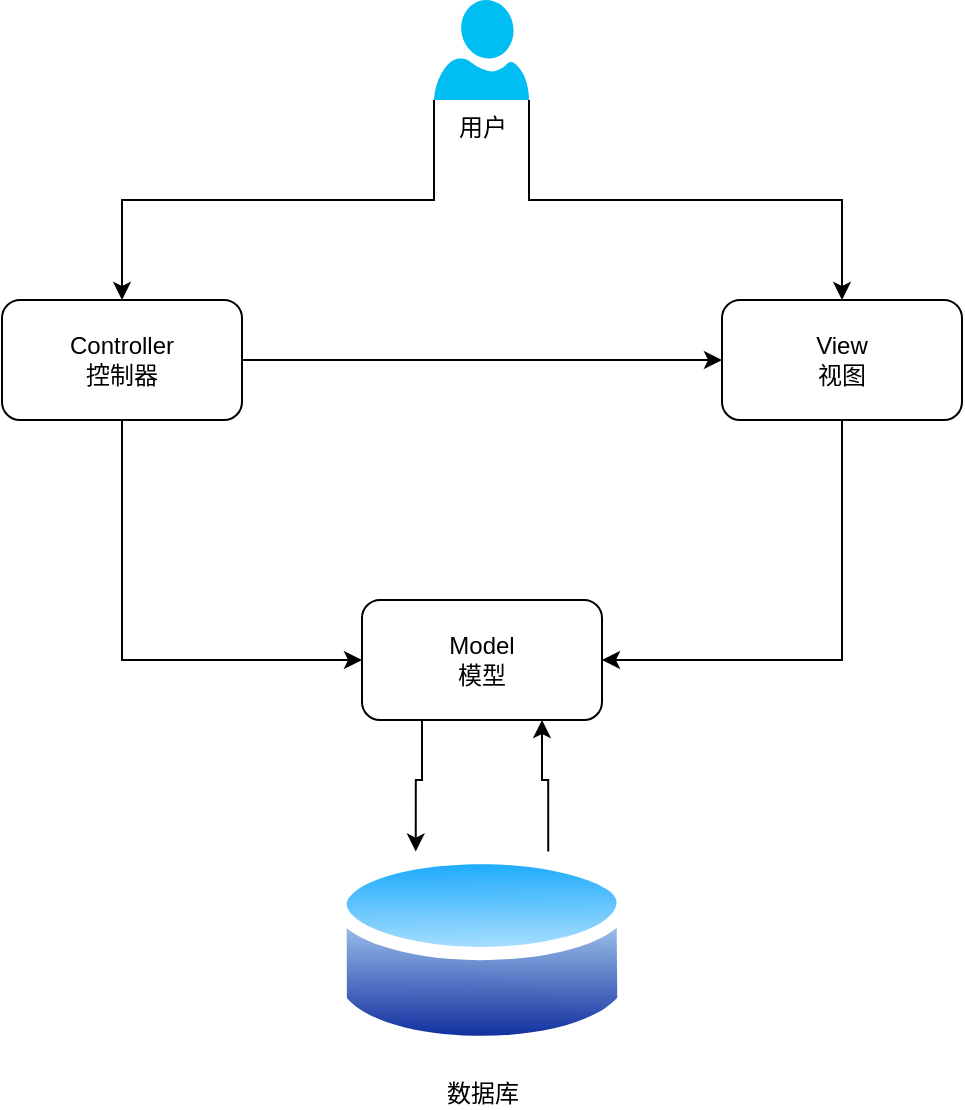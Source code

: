 <mxfile version="17.5.0" type="github">
  <diagram id="7u-bzlaxNCfuiFKdH_kw" name="Page-1">
    <mxGraphModel dx="782" dy="412" grid="1" gridSize="10" guides="1" tooltips="1" connect="1" arrows="1" fold="1" page="1" pageScale="1" pageWidth="827" pageHeight="1169" math="0" shadow="0">
      <root>
        <mxCell id="0" />
        <mxCell id="1" parent="0" />
        <mxCell id="kukDhXoUH24sscGrnGUv-6" style="edgeStyle=orthogonalEdgeStyle;rounded=0;orthogonalLoop=1;jettySize=auto;html=1;exitX=0;exitY=1;exitDx=0;exitDy=0;exitPerimeter=0;" edge="1" parent="1" source="kukDhXoUH24sscGrnGUv-1" target="kukDhXoUH24sscGrnGUv-2">
          <mxGeometry relative="1" as="geometry" />
        </mxCell>
        <mxCell id="kukDhXoUH24sscGrnGUv-7" style="edgeStyle=orthogonalEdgeStyle;rounded=0;orthogonalLoop=1;jettySize=auto;html=1;exitX=1;exitY=1;exitDx=0;exitDy=0;exitPerimeter=0;" edge="1" parent="1" source="kukDhXoUH24sscGrnGUv-1" target="kukDhXoUH24sscGrnGUv-3">
          <mxGeometry relative="1" as="geometry" />
        </mxCell>
        <mxCell id="kukDhXoUH24sscGrnGUv-1" value="用户" style="verticalLabelPosition=bottom;html=1;verticalAlign=top;align=center;strokeColor=none;fillColor=#00BEF2;shape=mxgraph.azure.user;" vertex="1" parent="1">
          <mxGeometry x="390" y="280" width="47.5" height="50" as="geometry" />
        </mxCell>
        <mxCell id="kukDhXoUH24sscGrnGUv-8" style="edgeStyle=orthogonalEdgeStyle;rounded=0;orthogonalLoop=1;jettySize=auto;html=1;exitX=1;exitY=0.5;exitDx=0;exitDy=0;" edge="1" parent="1" source="kukDhXoUH24sscGrnGUv-2" target="kukDhXoUH24sscGrnGUv-3">
          <mxGeometry relative="1" as="geometry" />
        </mxCell>
        <mxCell id="kukDhXoUH24sscGrnGUv-9" style="edgeStyle=orthogonalEdgeStyle;rounded=0;orthogonalLoop=1;jettySize=auto;html=1;exitX=0.5;exitY=1;exitDx=0;exitDy=0;entryX=0;entryY=0.5;entryDx=0;entryDy=0;" edge="1" parent="1" source="kukDhXoUH24sscGrnGUv-2" target="kukDhXoUH24sscGrnGUv-4">
          <mxGeometry relative="1" as="geometry" />
        </mxCell>
        <mxCell id="kukDhXoUH24sscGrnGUv-2" value="Controller&lt;br&gt;控制器" style="rounded=1;whiteSpace=wrap;html=1;" vertex="1" parent="1">
          <mxGeometry x="174" y="430" width="120" height="60" as="geometry" />
        </mxCell>
        <mxCell id="kukDhXoUH24sscGrnGUv-10" style="edgeStyle=orthogonalEdgeStyle;rounded=0;orthogonalLoop=1;jettySize=auto;html=1;exitX=0.5;exitY=1;exitDx=0;exitDy=0;entryX=1;entryY=0.5;entryDx=0;entryDy=0;" edge="1" parent="1" source="kukDhXoUH24sscGrnGUv-3" target="kukDhXoUH24sscGrnGUv-4">
          <mxGeometry relative="1" as="geometry" />
        </mxCell>
        <mxCell id="kukDhXoUH24sscGrnGUv-3" value="View&lt;br&gt;视图" style="rounded=1;whiteSpace=wrap;html=1;" vertex="1" parent="1">
          <mxGeometry x="534" y="430" width="120" height="60" as="geometry" />
        </mxCell>
        <mxCell id="kukDhXoUH24sscGrnGUv-11" style="edgeStyle=orthogonalEdgeStyle;rounded=0;orthogonalLoop=1;jettySize=auto;html=1;exitX=0.25;exitY=1;exitDx=0;exitDy=0;entryX=0.25;entryY=0;entryDx=0;entryDy=0;" edge="1" parent="1" source="kukDhXoUH24sscGrnGUv-4" target="kukDhXoUH24sscGrnGUv-5">
          <mxGeometry relative="1" as="geometry" />
        </mxCell>
        <mxCell id="kukDhXoUH24sscGrnGUv-4" value="Model&lt;br&gt;模型" style="rounded=1;whiteSpace=wrap;html=1;" vertex="1" parent="1">
          <mxGeometry x="354" y="580" width="120" height="60" as="geometry" />
        </mxCell>
        <mxCell id="kukDhXoUH24sscGrnGUv-12" style="edgeStyle=orthogonalEdgeStyle;rounded=0;orthogonalLoop=1;jettySize=auto;html=1;exitX=0.75;exitY=0;exitDx=0;exitDy=0;entryX=0.75;entryY=1;entryDx=0;entryDy=0;" edge="1" parent="1" source="kukDhXoUH24sscGrnGUv-5" target="kukDhXoUH24sscGrnGUv-4">
          <mxGeometry relative="1" as="geometry" />
        </mxCell>
        <mxCell id="kukDhXoUH24sscGrnGUv-5" value="数据库" style="aspect=fixed;perimeter=ellipsePerimeter;html=1;align=center;shadow=0;dashed=0;spacingTop=3;image;image=img/lib/active_directory/database.svg;imageBackground=none;" vertex="1" parent="1">
          <mxGeometry x="339.67" y="700" width="148.65" height="110" as="geometry" />
        </mxCell>
      </root>
    </mxGraphModel>
  </diagram>
</mxfile>
